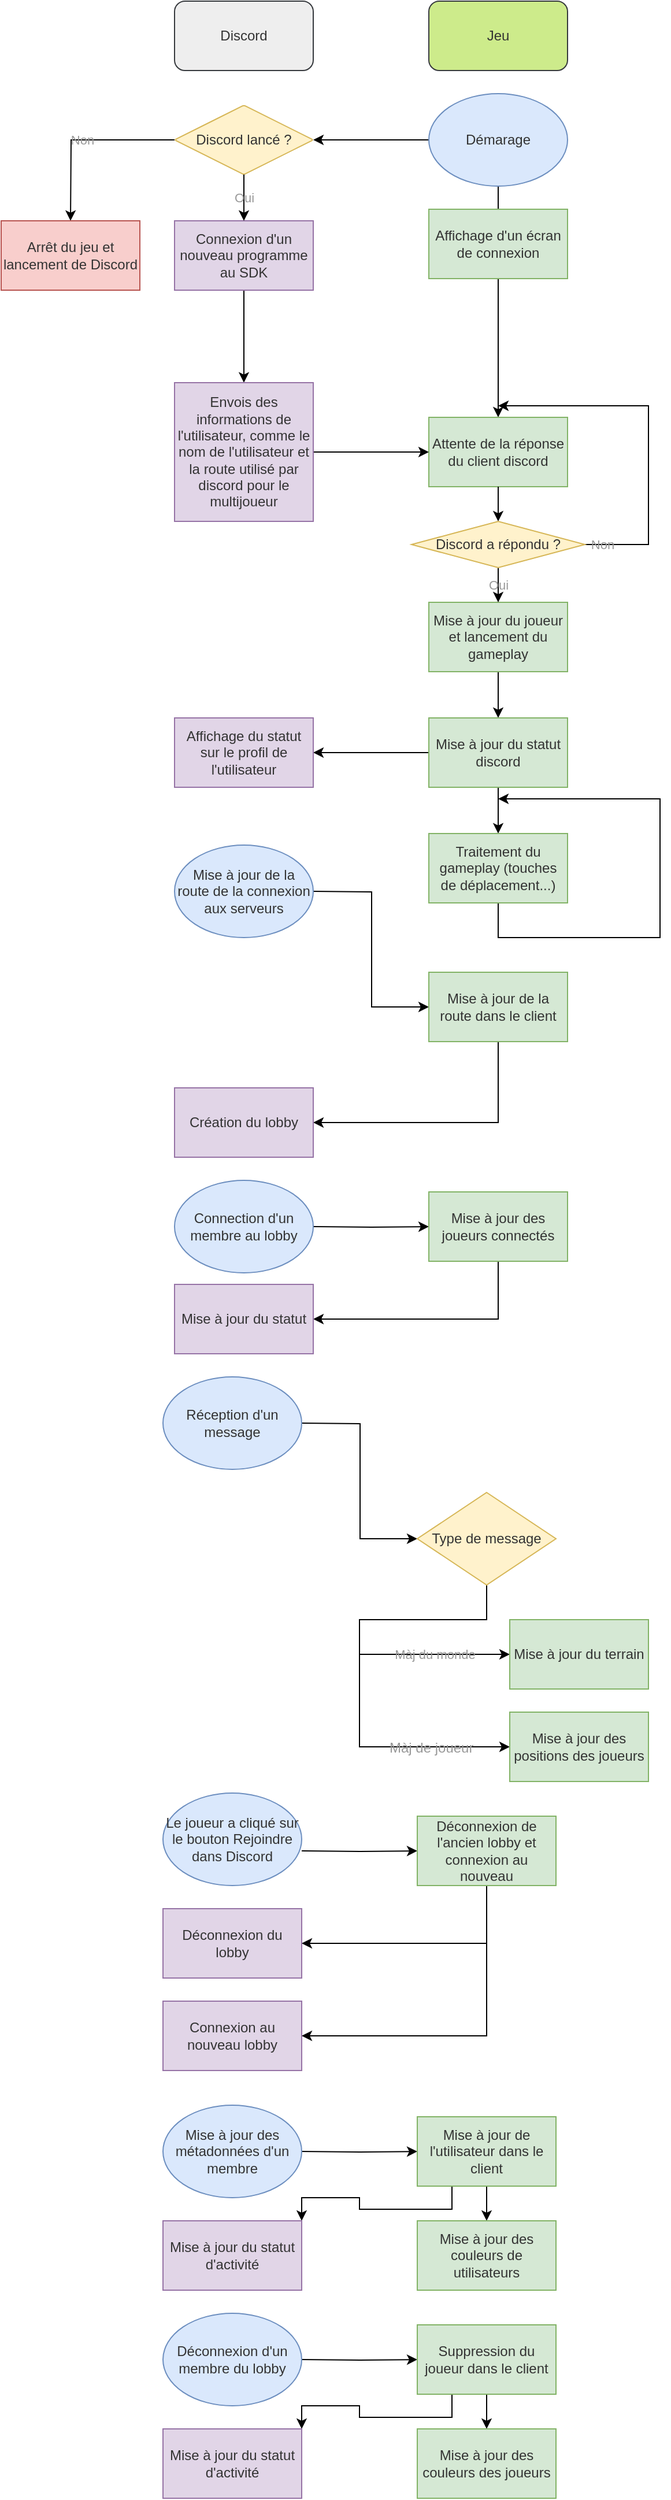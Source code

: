 <mxfile>
    <diagram id="hMbrDPFieWOL0T-V6AX8" name="Networking">
        <mxGraphModel dx="1123" dy="860" grid="1" gridSize="10" guides="1" tooltips="1" connect="1" arrows="1" fold="1" page="1" pageScale="1" pageWidth="827" pageHeight="1169" math="0" shadow="0">
            <root>
                <mxCell id="0"/>
                <mxCell id="1" parent="0"/>
                <mxCell id="QCd1m7O_G2qFwtDelTw3-35" value="Discord" style="rounded=1;whiteSpace=wrap;html=1;fillColor=#eeeeee;strokeColor=#36393d;fontColor=#333333;" parent="1" vertex="1">
                    <mxGeometry x="320" y="50" width="120" height="60" as="geometry"/>
                </mxCell>
                <mxCell id="QCd1m7O_G2qFwtDelTw3-36" value="Jeu" style="rounded=1;whiteSpace=wrap;html=1;fillColor=#cdeb8b;strokeColor=#36393d;fontColor=#333333;" parent="1" vertex="1">
                    <mxGeometry x="540" y="50" width="120" height="60" as="geometry"/>
                </mxCell>
                <mxCell id="QCd1m7O_G2qFwtDelTw3-40" value="" style="edgeStyle=orthogonalEdgeStyle;rounded=0;orthogonalLoop=1;jettySize=auto;html=1;endArrow=classic;endFill=1;fontColor=#333333;" parent="1" source="QCd1m7O_G2qFwtDelTw3-37" target="QCd1m7O_G2qFwtDelTw3-39" edge="1">
                    <mxGeometry relative="1" as="geometry"/>
                </mxCell>
                <mxCell id="kIeUtj9nH9YkvTLyxv19-21" style="edgeStyle=orthogonalEdgeStyle;rounded=0;orthogonalLoop=1;jettySize=auto;html=1;entryX=1;entryY=0.5;entryDx=0;entryDy=0;fontColor=#333333;" parent="1" source="QCd1m7O_G2qFwtDelTw3-37" target="kIeUtj9nH9YkvTLyxv19-20" edge="1">
                    <mxGeometry relative="1" as="geometry"/>
                </mxCell>
                <mxCell id="QCd1m7O_G2qFwtDelTw3-37" value="Démarage" style="ellipse;whiteSpace=wrap;html=1;fillColor=#dae8fc;strokeColor=#6c8ebf;fontColor=#333333;" parent="1" vertex="1">
                    <mxGeometry x="540" y="130" width="120" height="80" as="geometry"/>
                </mxCell>
                <mxCell id="QCd1m7O_G2qFwtDelTw3-39" value="Attente de la réponse du client discord" style="rounded=0;whiteSpace=wrap;html=1;fillColor=#d5e8d4;strokeColor=#82b366;fontColor=#333333;" parent="1" vertex="1">
                    <mxGeometry x="540" y="410" width="120" height="60" as="geometry"/>
                </mxCell>
                <mxCell id="kIeUtj9nH9YkvTLyxv19-23" style="edgeStyle=orthogonalEdgeStyle;rounded=0;orthogonalLoop=1;jettySize=auto;html=1;entryX=0.5;entryY=0;entryDx=0;entryDy=0;fontColor=#333333;" parent="1" source="QCd1m7O_G2qFwtDelTw3-41" target="QCd1m7O_G2qFwtDelTw3-44" edge="1">
                    <mxGeometry relative="1" as="geometry"/>
                </mxCell>
                <mxCell id="QCd1m7O_G2qFwtDelTw3-41" value="Connexion d'un nouveau programme au SDK" style="rounded=0;whiteSpace=wrap;html=1;fillColor=#e1d5e7;strokeColor=#9673a6;fontColor=#333333;" parent="1" vertex="1">
                    <mxGeometry x="320" y="240" width="120" height="60" as="geometry"/>
                </mxCell>
                <mxCell id="QCd1m7O_G2qFwtDelTw3-47" style="edgeStyle=orthogonalEdgeStyle;rounded=0;orthogonalLoop=1;jettySize=auto;html=1;exitX=1;exitY=0.5;exitDx=0;exitDy=0;entryX=0;entryY=0.5;entryDx=0;entryDy=0;endArrow=classic;endFill=1;fontColor=#333333;" parent="1" source="QCd1m7O_G2qFwtDelTw3-44" target="QCd1m7O_G2qFwtDelTw3-39" edge="1">
                    <mxGeometry relative="1" as="geometry"/>
                </mxCell>
                <mxCell id="QCd1m7O_G2qFwtDelTw3-44" value="Envois des informations de l'utilisateur, comme le nom de l'utilisateur et la route utilisé par discord pour le multijoueur" style="rounded=0;whiteSpace=wrap;html=1;fillColor=#e1d5e7;strokeColor=#9673a6;fontColor=#333333;" parent="1" vertex="1">
                    <mxGeometry x="320" y="380" width="120" height="120" as="geometry"/>
                </mxCell>
                <mxCell id="QCd1m7O_G2qFwtDelTw3-48" value="Affichage d'un écran de connexion" style="rounded=0;whiteSpace=wrap;html=1;fillColor=#d5e8d4;strokeColor=#82b366;fontColor=#333333;" parent="1" vertex="1">
                    <mxGeometry x="540" y="230" width="120" height="60" as="geometry"/>
                </mxCell>
                <mxCell id="QCd1m7O_G2qFwtDelTw3-52" value="" style="edgeStyle=orthogonalEdgeStyle;rounded=0;orthogonalLoop=1;jettySize=auto;html=1;endArrow=classic;endFill=1;fontColor=#333333;" parent="1" source="QCd1m7O_G2qFwtDelTw3-49" target="QCd1m7O_G2qFwtDelTw3-51" edge="1">
                    <mxGeometry relative="1" as="geometry"/>
                </mxCell>
                <mxCell id="QCd1m7O_G2qFwtDelTw3-49" value="Mise à jour du joueur&lt;br&gt;et lancement du gameplay" style="rounded=0;whiteSpace=wrap;html=1;fillColor=#d5e8d4;strokeColor=#82b366;fontColor=#333333;" parent="1" vertex="1">
                    <mxGeometry x="540" y="570" width="120" height="60" as="geometry"/>
                </mxCell>
                <mxCell id="QCd1m7O_G2qFwtDelTw3-54" style="edgeStyle=orthogonalEdgeStyle;rounded=0;orthogonalLoop=1;jettySize=auto;html=1;entryX=1;entryY=0.5;entryDx=0;entryDy=0;endArrow=classic;endFill=1;fontColor=#333333;" parent="1" source="QCd1m7O_G2qFwtDelTw3-51" target="QCd1m7O_G2qFwtDelTw3-53" edge="1">
                    <mxGeometry relative="1" as="geometry"/>
                </mxCell>
                <mxCell id="QCd1m7O_G2qFwtDelTw3-65" style="edgeStyle=orthogonalEdgeStyle;rounded=0;orthogonalLoop=1;jettySize=auto;html=1;entryX=0.5;entryY=0;entryDx=0;entryDy=0;endArrow=classic;endFill=1;fontColor=#333333;" parent="1" source="QCd1m7O_G2qFwtDelTw3-51" target="QCd1m7O_G2qFwtDelTw3-64" edge="1">
                    <mxGeometry relative="1" as="geometry"/>
                </mxCell>
                <mxCell id="QCd1m7O_G2qFwtDelTw3-51" value="Mise à jour du statut discord" style="rounded=0;whiteSpace=wrap;html=1;fillColor=#d5e8d4;strokeColor=#82b366;fontColor=#333333;" parent="1" vertex="1">
                    <mxGeometry x="540" y="670" width="120" height="60" as="geometry"/>
                </mxCell>
                <mxCell id="QCd1m7O_G2qFwtDelTw3-53" value="Affichage du statut sur le profil de l'utilisateur" style="rounded=0;whiteSpace=wrap;html=1;fillColor=#e1d5e7;strokeColor=#9673a6;fontColor=#333333;" parent="1" vertex="1">
                    <mxGeometry x="320" y="670" width="120" height="60" as="geometry"/>
                </mxCell>
                <mxCell id="QCd1m7O_G2qFwtDelTw3-57" value="" style="endArrow=classic;html=1;rounded=0;exitX=1;exitY=0.5;exitDx=0;exitDy=0;edgeStyle=orthogonalEdgeStyle;fontColor=#333333;" parent="1" edge="1">
                    <mxGeometry relative="1" as="geometry">
                        <mxPoint x="660" y="520" as="sourcePoint"/>
                        <mxPoint x="600" y="400" as="targetPoint"/>
                        <Array as="points">
                            <mxPoint x="730" y="520"/>
                            <mxPoint x="730" y="400"/>
                        </Array>
                    </mxGeometry>
                </mxCell>
                <mxCell id="QCd1m7O_G2qFwtDelTw3-58" value="Non" style="edgeLabel;resizable=0;html=1;align=center;verticalAlign=middle;fontColor=#999999;labelBackgroundColor=none;" parent="QCd1m7O_G2qFwtDelTw3-57" connectable="0" vertex="1">
                    <mxGeometry relative="1" as="geometry">
                        <mxPoint x="-40" y="90" as="offset"/>
                    </mxGeometry>
                </mxCell>
                <mxCell id="QCd1m7O_G2qFwtDelTw3-60" value="" style="endArrow=classic;html=1;rounded=0;exitX=0.5;exitY=1;exitDx=0;exitDy=0;entryX=0.5;entryY=0;entryDx=0;entryDy=0;fontColor=#333333;" parent="1" source="QCd1m7O_G2qFwtDelTw3-39" edge="1">
                    <mxGeometry width="50" height="50" relative="1" as="geometry">
                        <mxPoint x="390" y="560" as="sourcePoint"/>
                        <mxPoint x="600" y="500" as="targetPoint"/>
                    </mxGeometry>
                </mxCell>
                <mxCell id="QCd1m7O_G2qFwtDelTw3-61" value="" style="endArrow=classic;html=1;rounded=0;exitX=0.5;exitY=1;exitDx=0;exitDy=0;entryX=0.5;entryY=0;entryDx=0;entryDy=0;fontColor=#333333;" parent="1" target="QCd1m7O_G2qFwtDelTw3-49" edge="1">
                    <mxGeometry relative="1" as="geometry">
                        <mxPoint x="600" y="540" as="sourcePoint"/>
                        <mxPoint x="710" y="540" as="targetPoint"/>
                    </mxGeometry>
                </mxCell>
                <mxCell id="QCd1m7O_G2qFwtDelTw3-62" value="Oui" style="edgeLabel;resizable=0;html=1;align=center;verticalAlign=middle;fontColor=#999999;labelBackgroundColor=none;" parent="QCd1m7O_G2qFwtDelTw3-61" connectable="0" vertex="1">
                    <mxGeometry relative="1" as="geometry"/>
                </mxCell>
                <mxCell id="QCd1m7O_G2qFwtDelTw3-66" style="edgeStyle=orthogonalEdgeStyle;rounded=0;orthogonalLoop=1;jettySize=auto;html=1;endArrow=classic;endFill=1;fontColor=#333333;" parent="1" source="QCd1m7O_G2qFwtDelTw3-64" edge="1">
                    <mxGeometry relative="1" as="geometry">
                        <mxPoint x="600" y="740" as="targetPoint"/>
                        <Array as="points">
                            <mxPoint x="600" y="860"/>
                            <mxPoint x="740" y="860"/>
                            <mxPoint x="740" y="740"/>
                        </Array>
                    </mxGeometry>
                </mxCell>
                <mxCell id="QCd1m7O_G2qFwtDelTw3-64" value="Traitement du gameplay (touches de déplacement...)" style="rounded=0;whiteSpace=wrap;html=1;fillColor=#d5e8d4;strokeColor=#82b366;fontColor=#333333;" parent="1" vertex="1">
                    <mxGeometry x="540" y="770" width="120" height="60" as="geometry"/>
                </mxCell>
                <mxCell id="QCd1m7O_G2qFwtDelTw3-73" style="edgeStyle=orthogonalEdgeStyle;rounded=0;orthogonalLoop=1;jettySize=auto;html=1;entryX=0;entryY=0.5;entryDx=0;entryDy=0;endArrow=classic;endFill=1;fontColor=#333333;" parent="1" target="QCd1m7O_G2qFwtDelTw3-69" edge="1">
                    <mxGeometry relative="1" as="geometry">
                        <mxPoint x="440" y="820" as="sourcePoint"/>
                    </mxGeometry>
                </mxCell>
                <mxCell id="QCd1m7O_G2qFwtDelTw3-72" style="edgeStyle=orthogonalEdgeStyle;rounded=0;orthogonalLoop=1;jettySize=auto;html=1;entryX=1;entryY=0.5;entryDx=0;entryDy=0;endArrow=classic;endFill=1;exitX=0.5;exitY=1;exitDx=0;exitDy=0;fontColor=#333333;" parent="1" source="QCd1m7O_G2qFwtDelTw3-69" target="QCd1m7O_G2qFwtDelTw3-71" edge="1">
                    <mxGeometry relative="1" as="geometry"/>
                </mxCell>
                <mxCell id="QCd1m7O_G2qFwtDelTw3-69" value="Mise à jour de la route dans le client" style="rounded=0;whiteSpace=wrap;html=1;fillColor=#d5e8d4;strokeColor=#82b366;fontColor=#333333;" parent="1" vertex="1">
                    <mxGeometry x="540" y="890" width="120" height="60" as="geometry"/>
                </mxCell>
                <mxCell id="QCd1m7O_G2qFwtDelTw3-71" value="Création du lobby" style="rounded=0;whiteSpace=wrap;html=1;fillColor=#e1d5e7;strokeColor=#9673a6;fontColor=#333333;" parent="1" vertex="1">
                    <mxGeometry x="320" y="990" width="120" height="60" as="geometry"/>
                </mxCell>
                <mxCell id="QCd1m7O_G2qFwtDelTw3-77" style="edgeStyle=orthogonalEdgeStyle;rounded=0;orthogonalLoop=1;jettySize=auto;html=1;entryX=0;entryY=0.5;entryDx=0;entryDy=0;endArrow=classic;endFill=1;fontColor=#333333;" parent="1" target="QCd1m7O_G2qFwtDelTw3-75" edge="1">
                    <mxGeometry relative="1" as="geometry">
                        <mxPoint x="440" y="1110" as="sourcePoint"/>
                    </mxGeometry>
                </mxCell>
                <mxCell id="QCd1m7O_G2qFwtDelTw3-78" style="edgeStyle=orthogonalEdgeStyle;rounded=0;orthogonalLoop=1;jettySize=auto;html=1;endArrow=classic;endFill=1;entryX=1;entryY=0.5;entryDx=0;entryDy=0;fontColor=#333333;" parent="1" source="QCd1m7O_G2qFwtDelTw3-75" target="QCd1m7O_G2qFwtDelTw3-76" edge="1">
                    <mxGeometry relative="1" as="geometry">
                        <mxPoint x="600" y="1200" as="targetPoint"/>
                        <Array as="points">
                            <mxPoint x="600" y="1190"/>
                        </Array>
                    </mxGeometry>
                </mxCell>
                <mxCell id="QCd1m7O_G2qFwtDelTw3-75" value="Mise à jour des joueurs connectés" style="rounded=0;whiteSpace=wrap;html=1;fillColor=#d5e8d4;strokeColor=#82b366;fontColor=#333333;" parent="1" vertex="1">
                    <mxGeometry x="540" y="1080" width="120" height="60" as="geometry"/>
                </mxCell>
                <mxCell id="QCd1m7O_G2qFwtDelTw3-76" value="Mise à jour du statut" style="rounded=0;whiteSpace=wrap;html=1;fillColor=#e1d5e7;strokeColor=#9673a6;fontColor=#333333;" parent="1" vertex="1">
                    <mxGeometry x="320" y="1160" width="120" height="60" as="geometry"/>
                </mxCell>
                <mxCell id="QCd1m7O_G2qFwtDelTw3-82" style="edgeStyle=orthogonalEdgeStyle;rounded=0;orthogonalLoop=1;jettySize=auto;html=1;entryX=0;entryY=0.5;entryDx=0;entryDy=0;endArrow=classic;endFill=1;fontColor=#333333;" parent="1" target="QCd1m7O_G2qFwtDelTw3-81" edge="1">
                    <mxGeometry relative="1" as="geometry">
                        <mxPoint x="430" y="1280" as="sourcePoint"/>
                    </mxGeometry>
                </mxCell>
                <mxCell id="QCd1m7O_G2qFwtDelTw3-83" style="edgeStyle=orthogonalEdgeStyle;rounded=0;orthogonalLoop=1;jettySize=auto;html=1;exitX=0.5;exitY=1;exitDx=0;exitDy=0;endArrow=classic;endFill=1;fontColor=#333333;" parent="1" source="QCd1m7O_G2qFwtDelTw3-81" edge="1">
                    <mxGeometry relative="1" as="geometry">
                        <mxPoint x="610" y="1560" as="targetPoint"/>
                        <Array as="points">
                            <mxPoint x="590" y="1450"/>
                            <mxPoint x="480" y="1450"/>
                        </Array>
                    </mxGeometry>
                </mxCell>
                <mxCell id="QCd1m7O_G2qFwtDelTw3-81" value="Type de message" style="rhombus;whiteSpace=wrap;html=1;fillColor=#fff2cc;strokeColor=#d6b656;fontColor=#333333;" parent="1" vertex="1">
                    <mxGeometry x="530" y="1340" width="120" height="80" as="geometry"/>
                </mxCell>
                <mxCell id="QCd1m7O_G2qFwtDelTw3-84" value="" style="endArrow=classic;html=1;rounded=0;entryX=0;entryY=0.5;entryDx=0;entryDy=0;fontColor=#333333;" parent="1" target="QCd1m7O_G2qFwtDelTw3-86" edge="1">
                    <mxGeometry relative="1" as="geometry">
                        <mxPoint x="480" y="1480" as="sourcePoint"/>
                        <mxPoint x="580" y="1480" as="targetPoint"/>
                    </mxGeometry>
                </mxCell>
                <mxCell id="QCd1m7O_G2qFwtDelTw3-85" value="Màj du monde" style="edgeLabel;resizable=0;html=1;align=center;verticalAlign=middle;fontColor=#999999;labelBackgroundColor=none;" parent="QCd1m7O_G2qFwtDelTw3-84" connectable="0" vertex="1">
                    <mxGeometry relative="1" as="geometry"/>
                </mxCell>
                <mxCell id="QCd1m7O_G2qFwtDelTw3-86" value="Mise à jour du terrain" style="rounded=0;whiteSpace=wrap;html=1;fillColor=#d5e8d4;strokeColor=#82b366;fontColor=#333333;" parent="1" vertex="1">
                    <mxGeometry x="610" y="1450" width="120" height="60" as="geometry"/>
                </mxCell>
                <mxCell id="QCd1m7O_G2qFwtDelTw3-87" value="Mise à jour des positions des joueurs" style="rounded=0;whiteSpace=wrap;html=1;fillColor=#d5e8d4;strokeColor=#82b366;fontColor=#333333;" parent="1" vertex="1">
                    <mxGeometry x="610" y="1530" width="120" height="60" as="geometry"/>
                </mxCell>
                <mxCell id="QCd1m7O_G2qFwtDelTw3-90" value="Màj de joueur" style="text;strokeColor=none;fillColor=none;align=left;verticalAlign=middle;spacingLeft=4;spacingRight=4;overflow=hidden;points=[[0,0.5],[1,0.5]];portConstraint=eastwest;rotatable=0;labelBackgroundColor=none;fontColor=#999999;" parent="1" vertex="1">
                    <mxGeometry x="500" y="1545" width="90" height="30" as="geometry"/>
                </mxCell>
                <mxCell id="QCd1m7O_G2qFwtDelTw3-96" style="edgeStyle=orthogonalEdgeStyle;rounded=0;orthogonalLoop=1;jettySize=auto;html=1;entryX=0;entryY=0.5;entryDx=0;entryDy=0;endArrow=classic;endFill=1;fontColor=#333333;" parent="1" target="QCd1m7O_G2qFwtDelTw3-95" edge="1">
                    <mxGeometry relative="1" as="geometry">
                        <mxPoint x="430" y="1650" as="sourcePoint"/>
                    </mxGeometry>
                </mxCell>
                <mxCell id="QCd1m7O_G2qFwtDelTw3-92" value="Connexion au nouveau lobby" style="rounded=0;whiteSpace=wrap;html=1;labelBackgroundColor=none;fillColor=#e1d5e7;strokeColor=#9673a6;fontColor=#333333;" parent="1" vertex="1">
                    <mxGeometry x="310" y="1780" width="120" height="60" as="geometry"/>
                </mxCell>
                <mxCell id="QCd1m7O_G2qFwtDelTw3-93" value="Déconnexion du lobby" style="rounded=0;whiteSpace=wrap;html=1;labelBackgroundColor=none;fillColor=#e1d5e7;strokeColor=#9673a6;fontColor=#333333;" parent="1" vertex="1">
                    <mxGeometry x="310" y="1700" width="120" height="60" as="geometry"/>
                </mxCell>
                <mxCell id="QCd1m7O_G2qFwtDelTw3-97" style="edgeStyle=orthogonalEdgeStyle;rounded=0;orthogonalLoop=1;jettySize=auto;html=1;endArrow=classic;endFill=1;entryX=1;entryY=0.5;entryDx=0;entryDy=0;fontColor=#333333;" parent="1" source="QCd1m7O_G2qFwtDelTw3-95" target="QCd1m7O_G2qFwtDelTw3-93" edge="1">
                    <mxGeometry relative="1" as="geometry">
                        <mxPoint x="590" y="1730" as="targetPoint"/>
                        <Array as="points">
                            <mxPoint x="590" y="1730"/>
                        </Array>
                    </mxGeometry>
                </mxCell>
                <mxCell id="QCd1m7O_G2qFwtDelTw3-99" style="edgeStyle=orthogonalEdgeStyle;rounded=0;orthogonalLoop=1;jettySize=auto;html=1;endArrow=classic;endFill=1;entryX=1;entryY=0.5;entryDx=0;entryDy=0;fontColor=#333333;" parent="1" source="QCd1m7O_G2qFwtDelTw3-95" target="QCd1m7O_G2qFwtDelTw3-92" edge="1">
                    <mxGeometry relative="1" as="geometry">
                        <mxPoint x="590" y="1810" as="targetPoint"/>
                        <Array as="points">
                            <mxPoint x="590" y="1810"/>
                        </Array>
                    </mxGeometry>
                </mxCell>
                <mxCell id="QCd1m7O_G2qFwtDelTw3-95" value="Déconnexion de l'ancien lobby et connexion au nouveau" style="rounded=0;whiteSpace=wrap;html=1;labelBackgroundColor=none;fillColor=#d5e8d4;strokeColor=#82b366;fontColor=#333333;" parent="1" vertex="1">
                    <mxGeometry x="530" y="1620" width="120" height="60" as="geometry"/>
                </mxCell>
                <mxCell id="kIeUtj9nH9YkvTLyxv19-4" style="edgeStyle=orthogonalEdgeStyle;rounded=0;orthogonalLoop=1;jettySize=auto;html=1;entryX=0;entryY=0.5;entryDx=0;entryDy=0;fontColor=#333333;" parent="1" target="kIeUtj9nH9YkvTLyxv19-1" edge="1">
                    <mxGeometry relative="1" as="geometry">
                        <mxPoint x="430" y="1910" as="sourcePoint"/>
                    </mxGeometry>
                </mxCell>
                <mxCell id="kIeUtj9nH9YkvTLyxv19-5" style="edgeStyle=orthogonalEdgeStyle;rounded=0;orthogonalLoop=1;jettySize=auto;html=1;entryX=0.5;entryY=0;entryDx=0;entryDy=0;fontColor=#333333;" parent="1" source="kIeUtj9nH9YkvTLyxv19-1" target="kIeUtj9nH9YkvTLyxv19-2" edge="1">
                    <mxGeometry relative="1" as="geometry"/>
                </mxCell>
                <mxCell id="kIeUtj9nH9YkvTLyxv19-6" style="edgeStyle=orthogonalEdgeStyle;rounded=0;orthogonalLoop=1;jettySize=auto;html=1;exitX=0.25;exitY=1;exitDx=0;exitDy=0;entryX=1;entryY=0;entryDx=0;entryDy=0;fontColor=#333333;" parent="1" source="kIeUtj9nH9YkvTLyxv19-1" target="kIeUtj9nH9YkvTLyxv19-3" edge="1">
                    <mxGeometry relative="1" as="geometry"/>
                </mxCell>
                <mxCell id="kIeUtj9nH9YkvTLyxv19-1" value="Mise à jour de l'utilisateur dans le client" style="rounded=0;whiteSpace=wrap;html=1;fillColor=#d5e8d4;strokeColor=#82b366;fontColor=#333333;" parent="1" vertex="1">
                    <mxGeometry x="530" y="1880" width="120" height="60" as="geometry"/>
                </mxCell>
                <mxCell id="kIeUtj9nH9YkvTLyxv19-2" value="Mise à jour des couleurs de utilisateurs" style="rounded=0;whiteSpace=wrap;html=1;fillColor=#d5e8d4;strokeColor=#82b366;fontColor=#333333;" parent="1" vertex="1">
                    <mxGeometry x="530" y="1970" width="120" height="60" as="geometry"/>
                </mxCell>
                <mxCell id="kIeUtj9nH9YkvTLyxv19-3" value="Mise à jour du statut d'activité" style="rounded=0;whiteSpace=wrap;html=1;fillColor=#e1d5e7;strokeColor=#9673a6;fontColor=#333333;" parent="1" vertex="1">
                    <mxGeometry x="310" y="1970" width="120" height="60" as="geometry"/>
                </mxCell>
                <mxCell id="kIeUtj9nH9YkvTLyxv19-11" style="edgeStyle=orthogonalEdgeStyle;rounded=0;orthogonalLoop=1;jettySize=auto;html=1;entryX=0;entryY=0.5;entryDx=0;entryDy=0;fontColor=#333333;" parent="1" target="kIeUtj9nH9YkvTLyxv19-8" edge="1">
                    <mxGeometry relative="1" as="geometry">
                        <mxPoint x="430" y="2090" as="sourcePoint"/>
                    </mxGeometry>
                </mxCell>
                <mxCell id="kIeUtj9nH9YkvTLyxv19-12" style="edgeStyle=orthogonalEdgeStyle;rounded=0;orthogonalLoop=1;jettySize=auto;html=1;exitX=0.5;exitY=1;exitDx=0;exitDy=0;entryX=0.5;entryY=0;entryDx=0;entryDy=0;fontColor=#333333;" parent="1" source="kIeUtj9nH9YkvTLyxv19-8" target="kIeUtj9nH9YkvTLyxv19-9" edge="1">
                    <mxGeometry relative="1" as="geometry"/>
                </mxCell>
                <mxCell id="kIeUtj9nH9YkvTLyxv19-13" style="edgeStyle=orthogonalEdgeStyle;rounded=0;orthogonalLoop=1;jettySize=auto;html=1;exitX=0.25;exitY=1;exitDx=0;exitDy=0;entryX=1;entryY=0;entryDx=0;entryDy=0;fontColor=#333333;" parent="1" source="kIeUtj9nH9YkvTLyxv19-8" target="kIeUtj9nH9YkvTLyxv19-10" edge="1">
                    <mxGeometry relative="1" as="geometry"/>
                </mxCell>
                <mxCell id="kIeUtj9nH9YkvTLyxv19-8" value="Suppression du joueur dans le client" style="rounded=0;whiteSpace=wrap;html=1;fillColor=#d5e8d4;strokeColor=#82b366;fontColor=#333333;" parent="1" vertex="1">
                    <mxGeometry x="530" y="2060" width="120" height="60" as="geometry"/>
                </mxCell>
                <mxCell id="kIeUtj9nH9YkvTLyxv19-9" value="Mise à jour des couleurs des joueurs" style="rounded=0;whiteSpace=wrap;html=1;fillColor=#d5e8d4;strokeColor=#82b366;fontColor=#333333;" parent="1" vertex="1">
                    <mxGeometry x="530" y="2150" width="120" height="60" as="geometry"/>
                </mxCell>
                <mxCell id="kIeUtj9nH9YkvTLyxv19-10" value="Mise à jour du statut d'activité" style="rounded=0;whiteSpace=wrap;html=1;fillColor=#e1d5e7;strokeColor=#9673a6;fontColor=#333333;" parent="1" vertex="1">
                    <mxGeometry x="310" y="2150" width="120" height="60" as="geometry"/>
                </mxCell>
                <mxCell id="kIeUtj9nH9YkvTLyxv19-14" value="&lt;span&gt;Mise à jour de la route de la connexion aux serveurs&lt;/span&gt;" style="ellipse;whiteSpace=wrap;html=1;rounded=1;fillColor=#dae8fc;strokeColor=#6c8ebf;fontColor=#333333;" parent="1" vertex="1">
                    <mxGeometry x="320" y="780" width="120" height="80" as="geometry"/>
                </mxCell>
                <mxCell id="kIeUtj9nH9YkvTLyxv19-15" value="&lt;span&gt;Connection d'un membre au lobby&lt;/span&gt;" style="ellipse;whiteSpace=wrap;html=1;rounded=1;fillColor=#dae8fc;strokeColor=#6c8ebf;fontColor=#333333;" parent="1" vertex="1">
                    <mxGeometry x="320" y="1070" width="120" height="80" as="geometry"/>
                </mxCell>
                <mxCell id="kIeUtj9nH9YkvTLyxv19-16" value="&lt;span&gt;Réception d'un message&lt;/span&gt;" style="ellipse;whiteSpace=wrap;html=1;rounded=1;fillColor=#dae8fc;strokeColor=#6c8ebf;fontColor=#333333;" parent="1" vertex="1">
                    <mxGeometry x="310" y="1240" width="120" height="80" as="geometry"/>
                </mxCell>
                <mxCell id="kIeUtj9nH9YkvTLyxv19-17" value="&lt;span style=&quot;&quot;&gt;Le joueur a cliqué sur le bouton Rejoindre dans Discord&lt;/span&gt;" style="ellipse;whiteSpace=wrap;html=1;rounded=1;fillColor=#dae8fc;strokeColor=#6c8ebf;labelBackgroundColor=none;fontColor=#333333;" parent="1" vertex="1">
                    <mxGeometry x="310" y="1600" width="120" height="80" as="geometry"/>
                </mxCell>
                <mxCell id="kIeUtj9nH9YkvTLyxv19-18" value="&lt;span style=&quot;&quot;&gt;Mise à jour des métadonnées d'un membre&lt;/span&gt;" style="ellipse;whiteSpace=wrap;html=1;rounded=1;fillColor=#dae8fc;strokeColor=#6c8ebf;labelBackgroundColor=none;fontColor=#333333;" parent="1" vertex="1">
                    <mxGeometry x="310" y="1870" width="120" height="80" as="geometry"/>
                </mxCell>
                <mxCell id="kIeUtj9nH9YkvTLyxv19-19" value="&lt;span&gt;Déconnexion d'un membre du lobby&lt;/span&gt;" style="ellipse;whiteSpace=wrap;html=1;rounded=1;fillColor=#dae8fc;strokeColor=#6c8ebf;fontColor=#333333;" parent="1" vertex="1">
                    <mxGeometry x="310" y="2050" width="120" height="80" as="geometry"/>
                </mxCell>
                <mxCell id="kIeUtj9nH9YkvTLyxv19-20" value="Discord lancé ?" style="rhombus;whiteSpace=wrap;html=1;rounded=1;arcSize=3;fillColor=#fff2cc;strokeColor=#d6b656;fontColor=#333333;" parent="1" vertex="1">
                    <mxGeometry x="320" y="140" width="120" height="60" as="geometry"/>
                </mxCell>
                <mxCell id="kIeUtj9nH9YkvTLyxv19-24" value="" style="endArrow=classic;html=1;rounded=0;entryX=0.5;entryY=0;entryDx=0;entryDy=0;fontColor=#333333;" parent="1" target="QCd1m7O_G2qFwtDelTw3-41" edge="1">
                    <mxGeometry relative="1" as="geometry">
                        <mxPoint x="380" y="200" as="sourcePoint"/>
                        <mxPoint x="480" y="200" as="targetPoint"/>
                    </mxGeometry>
                </mxCell>
                <mxCell id="kIeUtj9nH9YkvTLyxv19-25" value="Oui" style="edgeLabel;resizable=0;html=1;align=center;verticalAlign=middle;rounded=1;fontColor=#999999;labelBackgroundColor=none;" parent="kIeUtj9nH9YkvTLyxv19-24" connectable="0" vertex="1">
                    <mxGeometry relative="1" as="geometry"/>
                </mxCell>
                <mxCell id="kIeUtj9nH9YkvTLyxv19-26" value="" style="endArrow=classic;html=1;rounded=0;exitX=0;exitY=0.5;exitDx=0;exitDy=0;edgeStyle=orthogonalEdgeStyle;fontColor=#333333;" parent="1" source="kIeUtj9nH9YkvTLyxv19-20" edge="1">
                    <mxGeometry relative="1" as="geometry">
                        <mxPoint x="190" y="180" as="sourcePoint"/>
                        <mxPoint x="230" y="240" as="targetPoint"/>
                    </mxGeometry>
                </mxCell>
                <mxCell id="kIeUtj9nH9YkvTLyxv19-27" value="Non" style="edgeLabel;resizable=0;html=1;align=center;verticalAlign=middle;rounded=1;fontColor=#999999;labelBackgroundColor=none;" parent="kIeUtj9nH9YkvTLyxv19-26" connectable="0" vertex="1">
                    <mxGeometry relative="1" as="geometry"/>
                </mxCell>
                <mxCell id="kIeUtj9nH9YkvTLyxv19-28" value="Arrêt du jeu et lancement de Discord" style="rounded=0;whiteSpace=wrap;html=1;fillColor=#f8cecc;strokeColor=#b85450;fontColor=#333333;" parent="1" vertex="1">
                    <mxGeometry x="170" y="240" width="120" height="60" as="geometry"/>
                </mxCell>
                <mxCell id="kIeUtj9nH9YkvTLyxv19-29" value="&lt;span&gt;Discord a répondu ?&lt;/span&gt;" style="rhombus;whiteSpace=wrap;html=1;rounded=1;labelBackgroundColor=none;arcSize=0;fillColor=#fff2cc;strokeColor=#d6b656;fontColor=#333333;" parent="1" vertex="1">
                    <mxGeometry x="525" y="500" width="150" height="40" as="geometry"/>
                </mxCell>
            </root>
        </mxGraphModel>
    </diagram>
    <diagram id="8CwvdJuMK3NBWx0tMfdm" name="Rendering">
        <mxGraphModel dx="1123" dy="860" grid="1" gridSize="10" guides="1" tooltips="1" connect="1" arrows="1" fold="1" page="1" pageScale="1" pageWidth="827" pageHeight="1169" math="0" shadow="0">
            <root>
                <mxCell id="l7-qOM-S1BJ6W1S9vOFl-0"/>
                <mxCell id="l7-qOM-S1BJ6W1S9vOFl-1" parent="l7-qOM-S1BJ6W1S9vOFl-0"/>
                <mxCell id="l7-qOM-S1BJ6W1S9vOFl-2" style="edgeStyle=orthogonalEdgeStyle;rounded=0;orthogonalLoop=1;jettySize=auto;html=1;fontColor=#333333;" edge="1" parent="l7-qOM-S1BJ6W1S9vOFl-1" target="l7-qOM-S1BJ6W1S9vOFl-4">
                    <mxGeometry relative="1" as="geometry">
                        <mxPoint x="330" y="100" as="sourcePoint"/>
                    </mxGeometry>
                </mxCell>
                <mxCell id="l7-qOM-S1BJ6W1S9vOFl-3" style="edgeStyle=orthogonalEdgeStyle;rounded=0;orthogonalLoop=1;jettySize=auto;html=1;entryX=0.5;entryY=0;entryDx=0;entryDy=0;fontColor=#333333;" edge="1" parent="l7-qOM-S1BJ6W1S9vOFl-1" source="l7-qOM-S1BJ6W1S9vOFl-4" target="l7-qOM-S1BJ6W1S9vOFl-9">
                    <mxGeometry relative="1" as="geometry"/>
                </mxCell>
                <mxCell id="l7-qOM-S1BJ6W1S9vOFl-4" value="Actualisation de la connexion avec discord (mise à jour serveur → client)" style="rounded=0;whiteSpace=wrap;html=1;fillColor=#e1d5e7;strokeColor=#9673a6;fontColor=#333333;" vertex="1" parent="l7-qOM-S1BJ6W1S9vOFl-1">
                    <mxGeometry x="270" y="140" width="120" height="60" as="geometry"/>
                </mxCell>
                <mxCell id="l7-qOM-S1BJ6W1S9vOFl-5" style="edgeStyle=orthogonalEdgeStyle;rounded=0;orthogonalLoop=1;jettySize=auto;html=1;entryX=1;entryY=0.5;entryDx=0;entryDy=0;fontColor=#333333;" edge="1" parent="l7-qOM-S1BJ6W1S9vOFl-1" source="l7-qOM-S1BJ6W1S9vOFl-9" target="l7-qOM-S1BJ6W1S9vOFl-11">
                    <mxGeometry relative="1" as="geometry"/>
                </mxCell>
                <mxCell id="l7-qOM-S1BJ6W1S9vOFl-6" value="Oui" style="edgeLabel;html=1;align=center;verticalAlign=middle;resizable=0;points=[];fontColor=#999999;labelBackgroundColor=none;" vertex="1" connectable="0" parent="l7-qOM-S1BJ6W1S9vOFl-5">
                    <mxGeometry x="-0.847" y="3" relative="1" as="geometry">
                        <mxPoint x="-15" y="-3" as="offset"/>
                    </mxGeometry>
                </mxCell>
                <mxCell id="l7-qOM-S1BJ6W1S9vOFl-7" style="edgeStyle=orthogonalEdgeStyle;rounded=0;orthogonalLoop=1;jettySize=auto;html=1;entryX=0.5;entryY=0;entryDx=0;entryDy=0;fontColor=#333333;" edge="1" parent="l7-qOM-S1BJ6W1S9vOFl-1" source="l7-qOM-S1BJ6W1S9vOFl-9" target="l7-qOM-S1BJ6W1S9vOFl-13">
                    <mxGeometry relative="1" as="geometry">
                        <Array as="points">
                            <mxPoint x="330" y="330"/>
                            <mxPoint x="330" y="330"/>
                        </Array>
                    </mxGeometry>
                </mxCell>
                <mxCell id="l7-qOM-S1BJ6W1S9vOFl-8" value="Non" style="edgeLabel;html=1;align=center;verticalAlign=middle;resizable=0;points=[];fontColor=#999999;labelBackgroundColor=none;" vertex="1" connectable="0" parent="l7-qOM-S1BJ6W1S9vOFl-7">
                    <mxGeometry x="0.304" y="-3" relative="1" as="geometry">
                        <mxPoint x="3" y="-10" as="offset"/>
                    </mxGeometry>
                </mxCell>
                <mxCell id="l7-qOM-S1BJ6W1S9vOFl-9" value="Fenêtre fermée ?" style="rhombus;whiteSpace=wrap;html=1;fillColor=#fff2cc;strokeColor=#d6b656;fontColor=#333333;" vertex="1" parent="l7-qOM-S1BJ6W1S9vOFl-1">
                    <mxGeometry x="270" y="240" width="120" height="70" as="geometry"/>
                </mxCell>
                <mxCell id="l7-qOM-S1BJ6W1S9vOFl-10" value="Boucle principale" style="ellipse;whiteSpace=wrap;html=1;fillColor=#dae8fc;strokeColor=#6c8ebf;fontColor=#333333;" vertex="1" parent="l7-qOM-S1BJ6W1S9vOFl-1">
                    <mxGeometry x="270" y="40" width="120" height="60" as="geometry"/>
                </mxCell>
                <mxCell id="l7-qOM-S1BJ6W1S9vOFl-11" value="Fin" style="rounded=0;whiteSpace=wrap;html=1;fillColor=#f8cecc;strokeColor=#b85450;fontColor=#333333;" vertex="1" parent="l7-qOM-S1BJ6W1S9vOFl-1">
                    <mxGeometry x="90" y="245" width="120" height="60" as="geometry"/>
                </mxCell>
                <mxCell id="l7-qOM-S1BJ6W1S9vOFl-12" style="edgeStyle=orthogonalEdgeStyle;rounded=0;orthogonalLoop=1;jettySize=auto;html=1;entryX=0.5;entryY=0;entryDx=0;entryDy=0;fontColor=#333333;" edge="1" parent="l7-qOM-S1BJ6W1S9vOFl-1" source="l7-qOM-S1BJ6W1S9vOFl-13" target="l7-qOM-S1BJ6W1S9vOFl-15">
                    <mxGeometry relative="1" as="geometry"/>
                </mxCell>
                <mxCell id="l7-qOM-S1BJ6W1S9vOFl-13" value="Actualisation des touches" style="rounded=0;whiteSpace=wrap;html=1;fillColor=#d5e8d4;strokeColor=#82b366;fontColor=#333333;" vertex="1" parent="l7-qOM-S1BJ6W1S9vOFl-1">
                    <mxGeometry x="270" y="340" width="120" height="60" as="geometry"/>
                </mxCell>
                <mxCell id="l7-qOM-S1BJ6W1S9vOFl-14" style="edgeStyle=orthogonalEdgeStyle;rounded=0;orthogonalLoop=1;jettySize=auto;html=1;entryX=0.5;entryY=0;entryDx=0;entryDy=0;fontColor=#333333;" edge="1" parent="l7-qOM-S1BJ6W1S9vOFl-1" source="l7-qOM-S1BJ6W1S9vOFl-15" target="l7-qOM-S1BJ6W1S9vOFl-17">
                    <mxGeometry relative="1" as="geometry"/>
                </mxCell>
                <mxCell id="l7-qOM-S1BJ6W1S9vOFl-15" value="Actualisation de la connexion avec discord (mise à jour client → serveur)" style="rounded=0;whiteSpace=wrap;html=1;fillColor=#e1d5e7;strokeColor=#9673a6;fontColor=#333333;" vertex="1" parent="l7-qOM-S1BJ6W1S9vOFl-1">
                    <mxGeometry x="270" y="440" width="120" height="60" as="geometry"/>
                </mxCell>
                <mxCell id="l7-qOM-S1BJ6W1S9vOFl-16" style="edgeStyle=orthogonalEdgeStyle;rounded=0;orthogonalLoop=1;jettySize=auto;html=1;entryX=0;entryY=0.5;entryDx=0;entryDy=0;fontColor=#333333;" edge="1" parent="l7-qOM-S1BJ6W1S9vOFl-1" source="l7-qOM-S1BJ6W1S9vOFl-17" target="l7-qOM-S1BJ6W1S9vOFl-19">
                    <mxGeometry relative="1" as="geometry"/>
                </mxCell>
                <mxCell id="l7-qOM-S1BJ6W1S9vOFl-17" value="Préparation de l'affichage (suppression de l'écran)" style="rounded=0;whiteSpace=wrap;html=1;fillColor=#d5e8d4;strokeColor=#82b366;fontColor=#333333;" vertex="1" parent="l7-qOM-S1BJ6W1S9vOFl-1">
                    <mxGeometry x="270" y="540" width="120" height="60" as="geometry"/>
                </mxCell>
                <mxCell id="l7-qOM-S1BJ6W1S9vOFl-18" value="" style="edgeStyle=orthogonalEdgeStyle;rounded=0;orthogonalLoop=1;jettySize=auto;html=1;fontColor=#333333;" edge="1" parent="l7-qOM-S1BJ6W1S9vOFl-1" source="l7-qOM-S1BJ6W1S9vOFl-19" target="l7-qOM-S1BJ6W1S9vOFl-24">
                    <mxGeometry relative="1" as="geometry"/>
                </mxCell>
                <mxCell id="l7-qOM-S1BJ6W1S9vOFl-19" value="Affichage des tuiles" style="rounded=0;whiteSpace=wrap;html=1;fillColor=#d5e8d4;strokeColor=#82b366;fontColor=#333333;" vertex="1" parent="l7-qOM-S1BJ6W1S9vOFl-1">
                    <mxGeometry x="450" y="540" width="120" height="60" as="geometry"/>
                </mxCell>
                <mxCell id="l7-qOM-S1BJ6W1S9vOFl-20" value="" style="edgeStyle=orthogonalEdgeStyle;rounded=0;orthogonalLoop=1;jettySize=auto;html=1;fontColor=#333333;" edge="1" parent="l7-qOM-S1BJ6W1S9vOFl-1" source="l7-qOM-S1BJ6W1S9vOFl-24" target="l7-qOM-S1BJ6W1S9vOFl-26">
                    <mxGeometry relative="1" as="geometry"/>
                </mxCell>
                <mxCell id="l7-qOM-S1BJ6W1S9vOFl-21" style="edgeStyle=orthogonalEdgeStyle;rounded=0;orthogonalLoop=1;jettySize=auto;html=1;exitX=1;exitY=0.5;exitDx=0;exitDy=0;fontColor=#333333;" edge="1" parent="l7-qOM-S1BJ6W1S9vOFl-1" source="l7-qOM-S1BJ6W1S9vOFl-24">
                    <mxGeometry relative="1" as="geometry">
                        <mxPoint x="620" y="490" as="sourcePoint"/>
                        <mxPoint x="510" y="310" as="targetPoint"/>
                        <Array as="points">
                            <mxPoint x="630" y="470"/>
                            <mxPoint x="630" y="310"/>
                        </Array>
                    </mxGeometry>
                </mxCell>
                <mxCell id="l7-qOM-S1BJ6W1S9vOFl-22" value="Non" style="edgeLabel;html=1;align=center;verticalAlign=middle;resizable=0;points=[];fontColor=#999999;labelBackgroundColor=none;" vertex="1" connectable="0" parent="l7-qOM-S1BJ6W1S9vOFl-21">
                    <mxGeometry x="0.606" y="3" relative="1" as="geometry">
                        <mxPoint x="13" y="157" as="offset"/>
                    </mxGeometry>
                </mxCell>
                <mxCell id="l7-qOM-S1BJ6W1S9vOFl-23" value="Oui" style="edgeLabel;html=1;align=center;verticalAlign=middle;resizable=0;points=[];fontColor=#999999;labelBackgroundColor=none;" vertex="1" connectable="0" parent="l7-qOM-S1BJ6W1S9vOFl-21">
                    <mxGeometry x="-0.098" y="-1" relative="1" as="geometry">
                        <mxPoint x="-121" y="46" as="offset"/>
                    </mxGeometry>
                </mxCell>
                <mxCell id="l7-qOM-S1BJ6W1S9vOFl-24" value="Mode débug&lt;br&gt;activé ?" style="rhombus;whiteSpace=wrap;html=1;rounded=0;fillColor=#fff2cc;strokeColor=#d6b656;fontColor=#333333;" vertex="1" parent="l7-qOM-S1BJ6W1S9vOFl-1">
                    <mxGeometry x="450" y="440" width="120" height="60" as="geometry"/>
                </mxCell>
                <mxCell id="l7-qOM-S1BJ6W1S9vOFl-25" style="edgeStyle=orthogonalEdgeStyle;rounded=0;orthogonalLoop=1;jettySize=auto;html=1;entryX=0.5;entryY=1;entryDx=0;entryDy=0;fontColor=#333333;" edge="1" parent="l7-qOM-S1BJ6W1S9vOFl-1" source="l7-qOM-S1BJ6W1S9vOFl-26" target="l7-qOM-S1BJ6W1S9vOFl-28">
                    <mxGeometry relative="1" as="geometry"/>
                </mxCell>
                <mxCell id="l7-qOM-S1BJ6W1S9vOFl-26" value="Affichage de l'écran de débuggage" style="whiteSpace=wrap;html=1;rounded=0;fillColor=#d5e8d4;strokeColor=#82b366;fontColor=#333333;" vertex="1" parent="l7-qOM-S1BJ6W1S9vOFl-1">
                    <mxGeometry x="450" y="340" width="120" height="60" as="geometry"/>
                </mxCell>
                <mxCell id="l7-qOM-S1BJ6W1S9vOFl-27" style="edgeStyle=orthogonalEdgeStyle;rounded=0;orthogonalLoop=1;jettySize=auto;html=1;entryX=0.5;entryY=1;entryDx=0;entryDy=0;fontColor=#333333;" edge="1" parent="l7-qOM-S1BJ6W1S9vOFl-1" source="l7-qOM-S1BJ6W1S9vOFl-28" target="l7-qOM-S1BJ6W1S9vOFl-30">
                    <mxGeometry relative="1" as="geometry">
                        <mxPoint x="510" y="205" as="targetPoint"/>
                    </mxGeometry>
                </mxCell>
                <mxCell id="l7-qOM-S1BJ6W1S9vOFl-28" value="Rafraîchissement de l'écran" style="rounded=0;whiteSpace=wrap;html=1;fillColor=#d5e8d4;strokeColor=#82b366;fontColor=#333333;" vertex="1" parent="l7-qOM-S1BJ6W1S9vOFl-1">
                    <mxGeometry x="450" y="240" width="120" height="60" as="geometry"/>
                </mxCell>
                <mxCell id="l7-qOM-S1BJ6W1S9vOFl-29" style="edgeStyle=orthogonalEdgeStyle;rounded=0;orthogonalLoop=1;jettySize=auto;html=1;fontColor=#333333;" edge="1" parent="l7-qOM-S1BJ6W1S9vOFl-1" source="l7-qOM-S1BJ6W1S9vOFl-30">
                    <mxGeometry relative="1" as="geometry">
                        <mxPoint x="330" y="120" as="targetPoint"/>
                        <Array as="points">
                            <mxPoint x="530" y="120"/>
                        </Array>
                    </mxGeometry>
                </mxCell>
                <mxCell id="l7-qOM-S1BJ6W1S9vOFl-30" value="Attente de suffisamment de temps pour ne pas excéder les FPS" style="rounded=0;whiteSpace=wrap;html=1;fillColor=#d5e8d4;strokeColor=#82b366;fontColor=#333333;" vertex="1" parent="l7-qOM-S1BJ6W1S9vOFl-1">
                    <mxGeometry x="450" y="140" width="120" height="60" as="geometry"/>
                </mxCell>
            </root>
        </mxGraphModel>
    </diagram>
</mxfile>